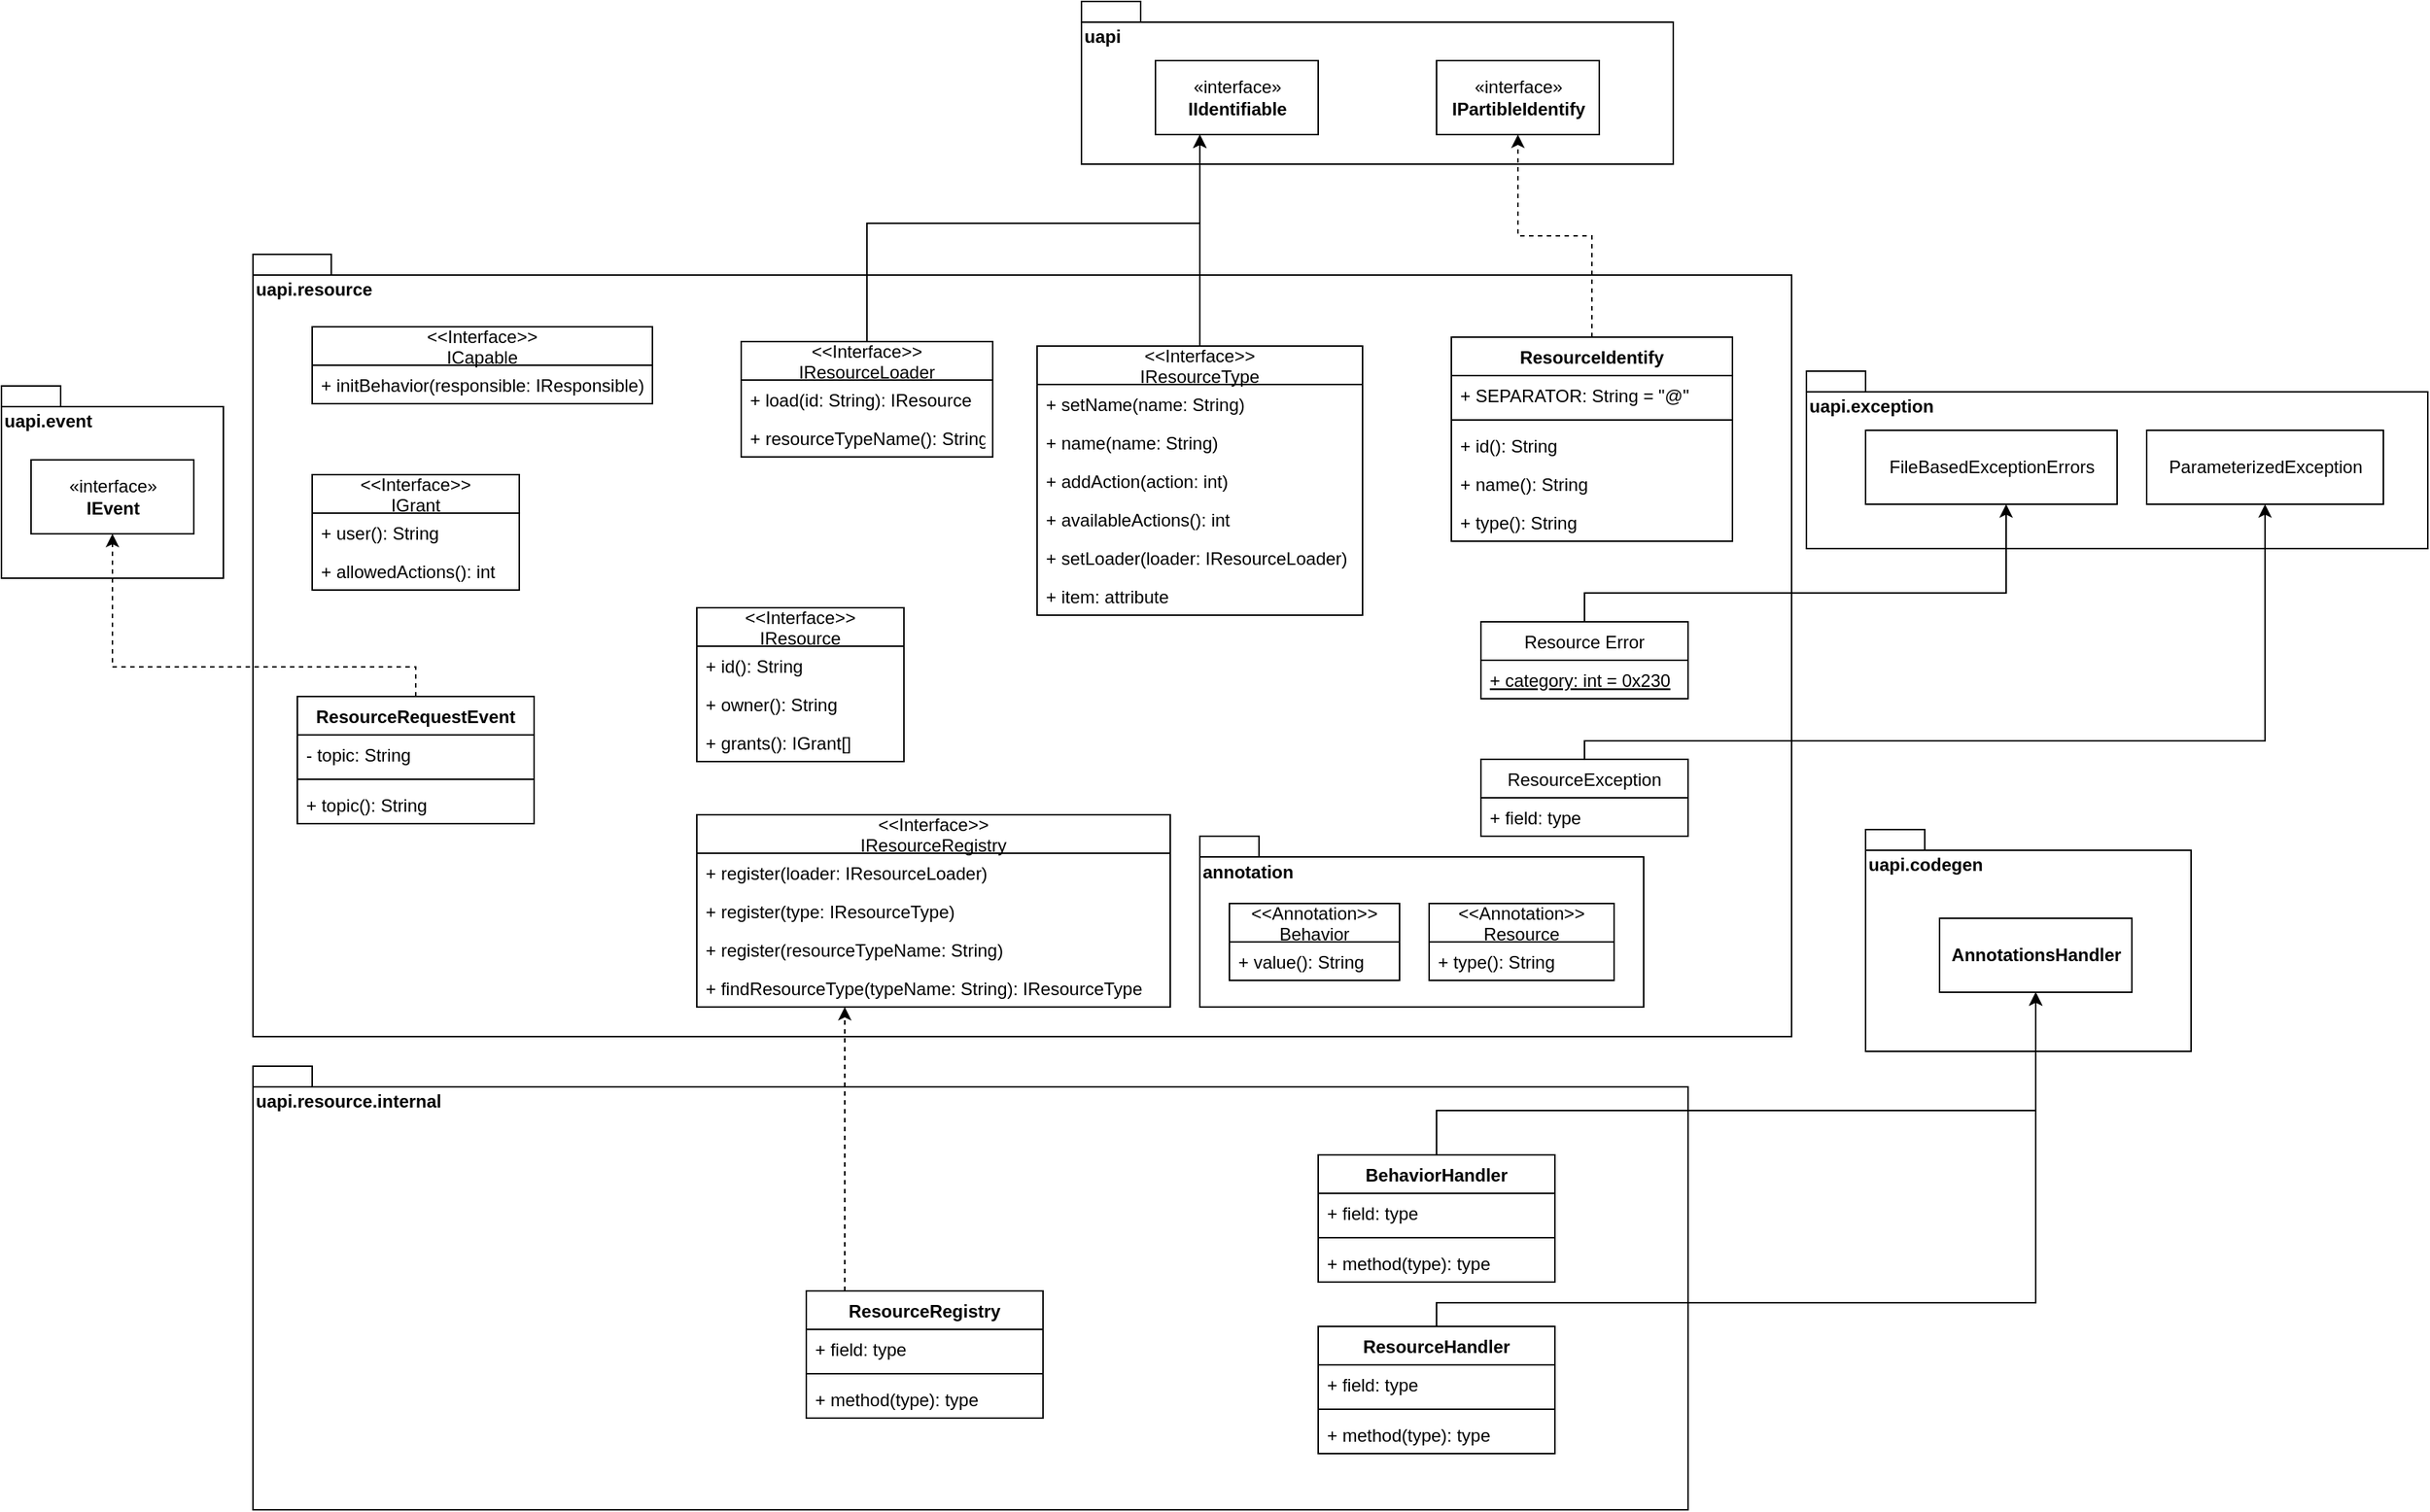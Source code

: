 <mxfile version="13.7.3" type="device"><diagram id="_SSnehXsAASpdiMofaKM" name="第 1 页"><mxGraphModel dx="2379" dy="902" grid="1" gridSize="10" guides="1" tooltips="1" connect="1" arrows="1" fold="1" page="1" pageScale="1" pageWidth="827" pageHeight="1169" math="0" shadow="0"><root><mxCell id="0"/><mxCell id="QVZ50QSreyTNuq49C-rF-18" value="Base APIs" style="" parent="0"/><mxCell id="QVZ50QSreyTNuq49C-rF-19" value="uapi" style="shape=folder;fontStyle=1;spacingTop=10;tabWidth=40;tabHeight=14;tabPosition=left;html=1;align=left;verticalAlign=top;" vertex="1" parent="QVZ50QSreyTNuq49C-rF-18"><mxGeometry x="660" y="50" width="400" height="110" as="geometry"/></mxCell><mxCell id="QVZ50QSreyTNuq49C-rF-20" value="«interface»&lt;br&gt;&lt;b&gt;IIdentifiable&lt;/b&gt;" style="html=1;align=center;" vertex="1" parent="QVZ50QSreyTNuq49C-rF-18"><mxGeometry x="710" y="90" width="110" height="50" as="geometry"/></mxCell><mxCell id="QVZ50QSreyTNuq49C-rF-38" value="uapi.exception" style="shape=folder;fontStyle=1;spacingTop=10;tabWidth=40;tabHeight=14;tabPosition=left;html=1;align=left;verticalAlign=top;" vertex="1" parent="QVZ50QSreyTNuq49C-rF-18"><mxGeometry x="1150" y="300" width="420" height="120" as="geometry"/></mxCell><mxCell id="QVZ50QSreyTNuq49C-rF-43" value="FileBasedExceptionErrors" style="html=1;align=center;fontStyle=0" vertex="1" parent="QVZ50QSreyTNuq49C-rF-18"><mxGeometry x="1190" y="340" width="170" height="50" as="geometry"/></mxCell><mxCell id="QVZ50QSreyTNuq49C-rF-44" value="ParameterizedException" style="html=1;align=center;fontStyle=0" vertex="1" parent="QVZ50QSreyTNuq49C-rF-18"><mxGeometry x="1380" y="340" width="160" height="50" as="geometry"/></mxCell><mxCell id="QVZ50QSreyTNuq49C-rF-58" value="«interface»&lt;br&gt;&lt;b&gt;IPartibleIdentify&lt;/b&gt;" style="html=1;align=center;" vertex="1" parent="QVZ50QSreyTNuq49C-rF-18"><mxGeometry x="900" y="90" width="110" height="50" as="geometry"/></mxCell><mxCell id="QVZ50QSreyTNuq49C-rF-76" value="uapi.event" style="shape=folder;fontStyle=1;spacingTop=10;tabWidth=40;tabHeight=14;tabPosition=left;html=1;align=left;verticalAlign=top;" vertex="1" parent="QVZ50QSreyTNuq49C-rF-18"><mxGeometry x="-70" y="310" width="150" height="130" as="geometry"/></mxCell><mxCell id="QVZ50QSreyTNuq49C-rF-77" value="«interface»&lt;br&gt;&lt;b&gt;IEvent&lt;/b&gt;" style="html=1;align=center;" vertex="1" parent="QVZ50QSreyTNuq49C-rF-18"><mxGeometry x="-50" y="360" width="110" height="50" as="geometry"/></mxCell><mxCell id="QVZ50QSreyTNuq49C-rF-97" value="uapi.codegen" style="shape=folder;fontStyle=1;spacingTop=10;tabWidth=40;tabHeight=14;tabPosition=left;html=1;align=left;verticalAlign=top;" vertex="1" parent="QVZ50QSreyTNuq49C-rF-18"><mxGeometry x="1190" y="610" width="220" height="150" as="geometry"/></mxCell><mxCell id="QVZ50QSreyTNuq49C-rF-103" value="AnnotationsHandler" style="html=1;align=center;fontStyle=1" vertex="1" parent="QVZ50QSreyTNuq49C-rF-18"><mxGeometry x="1240" y="670" width="130" height="50" as="geometry"/></mxCell><mxCell id="1" value="Resource API" style="" parent="0"/><mxCell id="QVZ50QSreyTNuq49C-rF-17" value="uapi.resource" style="shape=folder;fontStyle=1;spacingTop=10;tabWidth=40;tabHeight=14;tabPosition=left;html=1;align=left;verticalAlign=top;" vertex="1" parent="1"><mxGeometry x="100" y="221" width="1040" height="529" as="geometry"/></mxCell><mxCell id="QVZ50QSreyTNuq49C-rF-8" value="&lt;&lt;Interface&gt;&gt;&#10;ICapable" style="swimlane;fontStyle=0;childLayout=stackLayout;horizontal=1;startSize=26;fillColor=none;horizontalStack=0;resizeParent=1;resizeParentMax=0;resizeLast=0;collapsible=1;marginBottom=0;" vertex="1" parent="1"><mxGeometry x="140" y="270" width="230" height="52" as="geometry"/></mxCell><mxCell id="QVZ50QSreyTNuq49C-rF-9" value="+ initBehavior(responsible: IResponsible)&#10;" style="text;strokeColor=none;fillColor=none;align=left;verticalAlign=top;spacingLeft=4;spacingRight=4;overflow=hidden;rotatable=0;points=[[0,0.5],[1,0.5]];portConstraint=eastwest;" vertex="1" parent="QVZ50QSreyTNuq49C-rF-8"><mxGeometry y="26" width="230" height="26" as="geometry"/></mxCell><mxCell id="QVZ50QSreyTNuq49C-rF-10" value="&lt;&lt;Interface&gt;&gt;&#10;IGrant" style="swimlane;fontStyle=0;childLayout=stackLayout;horizontal=1;startSize=26;fillColor=none;horizontalStack=0;resizeParent=1;resizeParentMax=0;resizeLast=0;collapsible=1;marginBottom=0;" vertex="1" parent="1"><mxGeometry x="140" y="370" width="140" height="78" as="geometry"/></mxCell><mxCell id="QVZ50QSreyTNuq49C-rF-11" value="+ user(): String" style="text;strokeColor=none;fillColor=none;align=left;verticalAlign=top;spacingLeft=4;spacingRight=4;overflow=hidden;rotatable=0;points=[[0,0.5],[1,0.5]];portConstraint=eastwest;" vertex="1" parent="QVZ50QSreyTNuq49C-rF-10"><mxGeometry y="26" width="140" height="26" as="geometry"/></mxCell><mxCell id="QVZ50QSreyTNuq49C-rF-12" value="+ allowedActions(): int" style="text;strokeColor=none;fillColor=none;align=left;verticalAlign=top;spacingLeft=4;spacingRight=4;overflow=hidden;rotatable=0;points=[[0,0.5],[1,0.5]];portConstraint=eastwest;" vertex="1" parent="QVZ50QSreyTNuq49C-rF-10"><mxGeometry y="52" width="140" height="26" as="geometry"/></mxCell><mxCell id="QVZ50QSreyTNuq49C-rF-23" style="edgeStyle=orthogonalEdgeStyle;rounded=0;orthogonalLoop=1;jettySize=auto;html=1;" edge="1" parent="1" source="QVZ50QSreyTNuq49C-rF-21" target="QVZ50QSreyTNuq49C-rF-20"><mxGeometry relative="1" as="geometry"><Array as="points"><mxPoint x="515" y="200"/><mxPoint x="740" y="200"/></Array></mxGeometry></mxCell><mxCell id="QVZ50QSreyTNuq49C-rF-21" value="&lt;&lt;Interface&gt;&gt;&#10;IResourceLoader" style="swimlane;fontStyle=0;childLayout=stackLayout;horizontal=1;startSize=26;fillColor=none;horizontalStack=0;resizeParent=1;resizeParentMax=0;resizeLast=0;collapsible=1;marginBottom=0;" vertex="1" parent="1"><mxGeometry x="430" y="280" width="170" height="78" as="geometry"/></mxCell><mxCell id="QVZ50QSreyTNuq49C-rF-22" value="+ load(id: String): IResource" style="text;strokeColor=none;fillColor=none;align=left;verticalAlign=top;spacingLeft=4;spacingRight=4;overflow=hidden;rotatable=0;points=[[0,0.5],[1,0.5]];portConstraint=eastwest;" vertex="1" parent="QVZ50QSreyTNuq49C-rF-21"><mxGeometry y="26" width="170" height="26" as="geometry"/></mxCell><mxCell id="QVZ50QSreyTNuq49C-rF-24" value="+ resourceTypeName(): String" style="text;strokeColor=none;fillColor=none;align=left;verticalAlign=top;spacingLeft=4;spacingRight=4;overflow=hidden;rotatable=0;points=[[0,0.5],[1,0.5]];portConstraint=eastwest;" vertex="1" parent="QVZ50QSreyTNuq49C-rF-21"><mxGeometry y="52" width="170" height="26" as="geometry"/></mxCell><mxCell id="QVZ50QSreyTNuq49C-rF-31" style="edgeStyle=orthogonalEdgeStyle;rounded=0;orthogonalLoop=1;jettySize=auto;html=1;" edge="1" parent="1" source="QVZ50QSreyTNuq49C-rF-25" target="QVZ50QSreyTNuq49C-rF-20"><mxGeometry relative="1" as="geometry"><Array as="points"><mxPoint x="740" y="180"/><mxPoint x="740" y="180"/></Array></mxGeometry></mxCell><mxCell id="QVZ50QSreyTNuq49C-rF-25" value="&lt;&lt;Interface&gt;&gt;&#10;IResourceType" style="swimlane;fontStyle=0;childLayout=stackLayout;horizontal=1;startSize=26;fillColor=none;horizontalStack=0;resizeParent=1;resizeParentMax=0;resizeLast=0;collapsible=1;marginBottom=0;" vertex="1" parent="1"><mxGeometry x="630" y="283" width="220" height="182" as="geometry"/></mxCell><mxCell id="QVZ50QSreyTNuq49C-rF-26" value="+ setName(name: String)" style="text;strokeColor=none;fillColor=none;align=left;verticalAlign=top;spacingLeft=4;spacingRight=4;overflow=hidden;rotatable=0;points=[[0,0.5],[1,0.5]];portConstraint=eastwest;" vertex="1" parent="QVZ50QSreyTNuq49C-rF-25"><mxGeometry y="26" width="220" height="26" as="geometry"/></mxCell><mxCell id="QVZ50QSreyTNuq49C-rF-27" value="+ name(name: String)" style="text;strokeColor=none;fillColor=none;align=left;verticalAlign=top;spacingLeft=4;spacingRight=4;overflow=hidden;rotatable=0;points=[[0,0.5],[1,0.5]];portConstraint=eastwest;" vertex="1" parent="QVZ50QSreyTNuq49C-rF-25"><mxGeometry y="52" width="220" height="26" as="geometry"/></mxCell><mxCell id="QVZ50QSreyTNuq49C-rF-28" value="+ addAction(action: int)" style="text;strokeColor=none;fillColor=none;align=left;verticalAlign=top;spacingLeft=4;spacingRight=4;overflow=hidden;rotatable=0;points=[[0,0.5],[1,0.5]];portConstraint=eastwest;" vertex="1" parent="QVZ50QSreyTNuq49C-rF-25"><mxGeometry y="78" width="220" height="26" as="geometry"/></mxCell><mxCell id="QVZ50QSreyTNuq49C-rF-29" value="+ availableActions(): int" style="text;strokeColor=none;fillColor=none;align=left;verticalAlign=top;spacingLeft=4;spacingRight=4;overflow=hidden;rotatable=0;points=[[0,0.5],[1,0.5]];portConstraint=eastwest;" vertex="1" parent="QVZ50QSreyTNuq49C-rF-25"><mxGeometry y="104" width="220" height="26" as="geometry"/></mxCell><mxCell id="QVZ50QSreyTNuq49C-rF-30" value="+ setLoader(loader: IResourceLoader)" style="text;strokeColor=none;fillColor=none;align=left;verticalAlign=top;spacingLeft=4;spacingRight=4;overflow=hidden;rotatable=0;points=[[0,0.5],[1,0.5]];portConstraint=eastwest;" vertex="1" parent="QVZ50QSreyTNuq49C-rF-25"><mxGeometry y="130" width="220" height="26" as="geometry"/></mxCell><mxCell id="QVZ50QSreyTNuq49C-rF-32" value="+ item: attribute" style="text;strokeColor=none;fillColor=none;align=left;verticalAlign=top;spacingLeft=4;spacingRight=4;overflow=hidden;rotatable=0;points=[[0,0.5],[1,0.5]];portConstraint=eastwest;" vertex="1" parent="QVZ50QSreyTNuq49C-rF-25"><mxGeometry y="156" width="220" height="26" as="geometry"/></mxCell><mxCell id="QVZ50QSreyTNuq49C-rF-49" style="edgeStyle=orthogonalEdgeStyle;rounded=0;orthogonalLoop=1;jettySize=auto;html=1;" edge="1" parent="1" source="QVZ50QSreyTNuq49C-rF-45" target="QVZ50QSreyTNuq49C-rF-43"><mxGeometry relative="1" as="geometry"><Array as="points"><mxPoint x="1000" y="450"/><mxPoint x="1285" y="450"/></Array></mxGeometry></mxCell><mxCell id="QVZ50QSreyTNuq49C-rF-55" style="edgeStyle=orthogonalEdgeStyle;rounded=0;orthogonalLoop=1;jettySize=auto;html=1;" edge="1" parent="1" source="QVZ50QSreyTNuq49C-rF-51" target="QVZ50QSreyTNuq49C-rF-44"><mxGeometry relative="1" as="geometry"><Array as="points"><mxPoint x="1000" y="550"/><mxPoint x="1460" y="550"/></Array></mxGeometry></mxCell><mxCell id="QVZ50QSreyTNuq49C-rF-67" style="edgeStyle=orthogonalEdgeStyle;rounded=0;orthogonalLoop=1;jettySize=auto;html=1;dashed=1;" edge="1" parent="1" source="QVZ50QSreyTNuq49C-rF-63" target="QVZ50QSreyTNuq49C-rF-58"><mxGeometry relative="1" as="geometry"/></mxCell><mxCell id="QVZ50QSreyTNuq49C-rF-63" value="ResourceIdentify" style="swimlane;fontStyle=1;align=center;verticalAlign=top;childLayout=stackLayout;horizontal=1;startSize=26;horizontalStack=0;resizeParent=1;resizeParentMax=0;resizeLast=0;collapsible=1;marginBottom=0;" vertex="1" parent="1"><mxGeometry x="910" y="277" width="190" height="138" as="geometry"/></mxCell><mxCell id="QVZ50QSreyTNuq49C-rF-64" value="+ SEPARATOR: String = &quot;@&quot;" style="text;strokeColor=none;fillColor=none;align=left;verticalAlign=top;spacingLeft=4;spacingRight=4;overflow=hidden;rotatable=0;points=[[0,0.5],[1,0.5]];portConstraint=eastwest;" vertex="1" parent="QVZ50QSreyTNuq49C-rF-63"><mxGeometry y="26" width="190" height="26" as="geometry"/></mxCell><mxCell id="QVZ50QSreyTNuq49C-rF-65" value="" style="line;strokeWidth=1;fillColor=none;align=left;verticalAlign=middle;spacingTop=-1;spacingLeft=3;spacingRight=3;rotatable=0;labelPosition=right;points=[];portConstraint=eastwest;" vertex="1" parent="QVZ50QSreyTNuq49C-rF-63"><mxGeometry y="52" width="190" height="8" as="geometry"/></mxCell><mxCell id="QVZ50QSreyTNuq49C-rF-66" value="+ id(): String" style="text;strokeColor=none;fillColor=none;align=left;verticalAlign=top;spacingLeft=4;spacingRight=4;overflow=hidden;rotatable=0;points=[[0,0.5],[1,0.5]];portConstraint=eastwest;" vertex="1" parent="QVZ50QSreyTNuq49C-rF-63"><mxGeometry y="60" width="190" height="26" as="geometry"/></mxCell><mxCell id="QVZ50QSreyTNuq49C-rF-72" value="+ name(): String" style="text;strokeColor=none;fillColor=none;align=left;verticalAlign=top;spacingLeft=4;spacingRight=4;overflow=hidden;rotatable=0;points=[[0,0.5],[1,0.5]];portConstraint=eastwest;" vertex="1" parent="QVZ50QSreyTNuq49C-rF-63"><mxGeometry y="86" width="190" height="26" as="geometry"/></mxCell><mxCell id="QVZ50QSreyTNuq49C-rF-73" value="+ type(): String" style="text;strokeColor=none;fillColor=none;align=left;verticalAlign=top;spacingLeft=4;spacingRight=4;overflow=hidden;rotatable=0;points=[[0,0.5],[1,0.5]];portConstraint=eastwest;" vertex="1" parent="QVZ50QSreyTNuq49C-rF-63"><mxGeometry y="112" width="190" height="26" as="geometry"/></mxCell><mxCell id="QVZ50QSreyTNuq49C-rF-45" value="Resource Error" style="swimlane;fontStyle=0;childLayout=stackLayout;horizontal=1;startSize=26;fillColor=none;horizontalStack=0;resizeParent=1;resizeParentMax=0;resizeLast=0;collapsible=1;marginBottom=0;align=center;" vertex="1" parent="1"><mxGeometry x="930" y="469.5" width="140" height="52" as="geometry"><mxRectangle x="930" y="303" width="110" height="26" as="alternateBounds"/></mxGeometry></mxCell><mxCell id="QVZ50QSreyTNuq49C-rF-46" value="+ category: int = 0x230" style="text;strokeColor=none;fillColor=none;align=left;verticalAlign=top;spacingLeft=4;spacingRight=4;overflow=hidden;rotatable=0;points=[[0,0.5],[1,0.5]];portConstraint=eastwest;fontStyle=4" vertex="1" parent="QVZ50QSreyTNuq49C-rF-45"><mxGeometry y="26" width="140" height="26" as="geometry"/></mxCell><mxCell id="QVZ50QSreyTNuq49C-rF-51" value="ResourceException" style="swimlane;fontStyle=0;childLayout=stackLayout;horizontal=1;startSize=26;fillColor=none;horizontalStack=0;resizeParent=1;resizeParentMax=0;resizeLast=0;collapsible=1;marginBottom=0;align=center;" vertex="1" parent="1"><mxGeometry x="930" y="562.5" width="140" height="52" as="geometry"/></mxCell><mxCell id="QVZ50QSreyTNuq49C-rF-54" value="+ field: type" style="text;strokeColor=none;fillColor=none;align=left;verticalAlign=top;spacingLeft=4;spacingRight=4;overflow=hidden;rotatable=0;points=[[0,0.5],[1,0.5]];portConstraint=eastwest;" vertex="1" parent="QVZ50QSreyTNuq49C-rF-51"><mxGeometry y="26" width="140" height="26" as="geometry"/></mxCell><mxCell id="QVZ50QSreyTNuq49C-rF-82" style="edgeStyle=orthogonalEdgeStyle;rounded=0;orthogonalLoop=1;jettySize=auto;html=1;dashed=1;" edge="1" parent="1" source="QVZ50QSreyTNuq49C-rF-78" target="QVZ50QSreyTNuq49C-rF-77"><mxGeometry relative="1" as="geometry"><Array as="points"><mxPoint x="210" y="500"/><mxPoint x="5" y="500"/></Array></mxGeometry></mxCell><mxCell id="QVZ50QSreyTNuq49C-rF-90" value="annotation" style="shape=folder;fontStyle=1;spacingTop=10;tabWidth=40;tabHeight=14;tabPosition=left;html=1;align=left;verticalAlign=top;" vertex="1" parent="1"><mxGeometry x="740" y="614.5" width="300" height="115.5" as="geometry"/></mxCell><mxCell id="QVZ50QSreyTNuq49C-rF-91" value="&lt;&lt;Annotation&gt;&gt;&#10;Behavior" style="swimlane;fontStyle=0;childLayout=stackLayout;horizontal=1;startSize=26;fillColor=none;horizontalStack=0;resizeParent=1;resizeParentMax=0;resizeLast=0;collapsible=1;marginBottom=0;align=center;verticalAlign=middle;" vertex="1" parent="1"><mxGeometry x="760" y="660" width="115" height="52" as="geometry"/></mxCell><mxCell id="QVZ50QSreyTNuq49C-rF-92" value="+ value(): String" style="text;strokeColor=none;fillColor=none;align=left;verticalAlign=top;spacingLeft=4;spacingRight=4;overflow=hidden;rotatable=0;points=[[0,0.5],[1,0.5]];portConstraint=eastwest;" vertex="1" parent="QVZ50QSreyTNuq49C-rF-91"><mxGeometry y="26" width="115" height="26" as="geometry"/></mxCell><mxCell id="QVZ50QSreyTNuq49C-rF-95" value="&lt;&lt;Annotation&gt;&gt;&#10;Resource" style="swimlane;fontStyle=0;childLayout=stackLayout;horizontal=1;startSize=26;fillColor=none;horizontalStack=0;resizeParent=1;resizeParentMax=0;resizeLast=0;collapsible=1;marginBottom=0;align=center;verticalAlign=middle;" vertex="1" parent="1"><mxGeometry x="895" y="660" width="125" height="52" as="geometry"/></mxCell><mxCell id="QVZ50QSreyTNuq49C-rF-96" value="+ type(): String" style="text;strokeColor=none;fillColor=none;align=left;verticalAlign=top;spacingLeft=4;spacingRight=4;overflow=hidden;rotatable=0;points=[[0,0.5],[1,0.5]];portConstraint=eastwest;" vertex="1" parent="QVZ50QSreyTNuq49C-rF-95"><mxGeometry y="26" width="125" height="26" as="geometry"/></mxCell><mxCell id="QVZ50QSreyTNuq49C-rF-33" value="&lt;&lt;Interface&gt;&gt;&#10;IResourceRegistry" style="swimlane;fontStyle=0;childLayout=stackLayout;horizontal=1;startSize=26;fillColor=none;horizontalStack=0;resizeParent=1;resizeParentMax=0;resizeLast=0;collapsible=1;marginBottom=0;" vertex="1" parent="1"><mxGeometry x="400" y="600" width="320" height="130" as="geometry"/></mxCell><mxCell id="QVZ50QSreyTNuq49C-rF-34" value="+ register(loader: IResourceLoader)" style="text;strokeColor=none;fillColor=none;align=left;verticalAlign=top;spacingLeft=4;spacingRight=4;overflow=hidden;rotatable=0;points=[[0,0.5],[1,0.5]];portConstraint=eastwest;" vertex="1" parent="QVZ50QSreyTNuq49C-rF-33"><mxGeometry y="26" width="320" height="26" as="geometry"/></mxCell><mxCell id="QVZ50QSreyTNuq49C-rF-35" value="+ register(type: IResourceType)" style="text;strokeColor=none;fillColor=none;align=left;verticalAlign=top;spacingLeft=4;spacingRight=4;overflow=hidden;rotatable=0;points=[[0,0.5],[1,0.5]];portConstraint=eastwest;" vertex="1" parent="QVZ50QSreyTNuq49C-rF-33"><mxGeometry y="52" width="320" height="26" as="geometry"/></mxCell><mxCell id="QVZ50QSreyTNuq49C-rF-36" value="+ register(resourceTypeName: String)" style="text;strokeColor=none;fillColor=none;align=left;verticalAlign=top;spacingLeft=4;spacingRight=4;overflow=hidden;rotatable=0;points=[[0,0.5],[1,0.5]];portConstraint=eastwest;" vertex="1" parent="QVZ50QSreyTNuq49C-rF-33"><mxGeometry y="78" width="320" height="26" as="geometry"/></mxCell><mxCell id="QVZ50QSreyTNuq49C-rF-37" value="+ findResourceType(typeName: String): IResourceType" style="text;strokeColor=none;fillColor=none;align=left;verticalAlign=top;spacingLeft=4;spacingRight=4;overflow=hidden;rotatable=0;points=[[0,0.5],[1,0.5]];portConstraint=eastwest;" vertex="1" parent="QVZ50QSreyTNuq49C-rF-33"><mxGeometry y="104" width="320" height="26" as="geometry"/></mxCell><mxCell id="QVZ50QSreyTNuq49C-rF-78" value="ResourceRequestEvent" style="swimlane;fontStyle=1;align=center;verticalAlign=top;childLayout=stackLayout;horizontal=1;startSize=26;horizontalStack=0;resizeParent=1;resizeParentMax=0;resizeLast=0;collapsible=1;marginBottom=0;" vertex="1" parent="1"><mxGeometry x="130" y="520" width="160" height="86" as="geometry"/></mxCell><mxCell id="QVZ50QSreyTNuq49C-rF-79" value="- topic: String" style="text;strokeColor=none;fillColor=none;align=left;verticalAlign=top;spacingLeft=4;spacingRight=4;overflow=hidden;rotatable=0;points=[[0,0.5],[1,0.5]];portConstraint=eastwest;" vertex="1" parent="QVZ50QSreyTNuq49C-rF-78"><mxGeometry y="26" width="160" height="26" as="geometry"/></mxCell><mxCell id="QVZ50QSreyTNuq49C-rF-80" value="" style="line;strokeWidth=1;fillColor=none;align=left;verticalAlign=middle;spacingTop=-1;spacingLeft=3;spacingRight=3;rotatable=0;labelPosition=right;points=[];portConstraint=eastwest;" vertex="1" parent="QVZ50QSreyTNuq49C-rF-78"><mxGeometry y="52" width="160" height="8" as="geometry"/></mxCell><mxCell id="QVZ50QSreyTNuq49C-rF-81" value="+ topic(): String" style="text;strokeColor=none;fillColor=none;align=left;verticalAlign=top;spacingLeft=4;spacingRight=4;overflow=hidden;rotatable=0;points=[[0,0.5],[1,0.5]];portConstraint=eastwest;" vertex="1" parent="QVZ50QSreyTNuq49C-rF-78"><mxGeometry y="60" width="160" height="26" as="geometry"/></mxCell><mxCell id="QVZ50QSreyTNuq49C-rF-13" value="&lt;&lt;Interface&gt;&gt;&#10;IResource" style="swimlane;fontStyle=0;childLayout=stackLayout;horizontal=1;startSize=26;fillColor=none;horizontalStack=0;resizeParent=1;resizeParentMax=0;resizeLast=0;collapsible=1;marginBottom=0;" vertex="1" parent="1"><mxGeometry x="400" y="460" width="140" height="104" as="geometry"/></mxCell><mxCell id="QVZ50QSreyTNuq49C-rF-14" value="+ id(): String" style="text;strokeColor=none;fillColor=none;align=left;verticalAlign=top;spacingLeft=4;spacingRight=4;overflow=hidden;rotatable=0;points=[[0,0.5],[1,0.5]];portConstraint=eastwest;" vertex="1" parent="QVZ50QSreyTNuq49C-rF-13"><mxGeometry y="26" width="140" height="26" as="geometry"/></mxCell><mxCell id="QVZ50QSreyTNuq49C-rF-15" value="+ owner(): String" style="text;strokeColor=none;fillColor=none;align=left;verticalAlign=top;spacingLeft=4;spacingRight=4;overflow=hidden;rotatable=0;points=[[0,0.5],[1,0.5]];portConstraint=eastwest;" vertex="1" parent="QVZ50QSreyTNuq49C-rF-13"><mxGeometry y="52" width="140" height="26" as="geometry"/></mxCell><mxCell id="QVZ50QSreyTNuq49C-rF-16" value="+ grants(): IGrant[]" style="text;strokeColor=none;fillColor=none;align=left;verticalAlign=top;spacingLeft=4;spacingRight=4;overflow=hidden;rotatable=0;points=[[0,0.5],[1,0.5]];portConstraint=eastwest;" vertex="1" parent="QVZ50QSreyTNuq49C-rF-13"><mxGeometry y="78" width="140" height="26" as="geometry"/></mxCell><mxCell id="QVZ50QSreyTNuq49C-rF-83" value="Resource Impl" parent="0"/><mxCell id="QVZ50QSreyTNuq49C-rF-84" value="uapi.resource.internal" style="shape=folder;fontStyle=1;spacingTop=10;tabWidth=40;tabHeight=14;tabPosition=left;html=1;align=left;verticalAlign=top;" vertex="1" parent="QVZ50QSreyTNuq49C-rF-83"><mxGeometry x="100" y="770" width="970" height="300" as="geometry"/></mxCell><mxCell id="QVZ50QSreyTNuq49C-rF-89" style="edgeStyle=orthogonalEdgeStyle;rounded=0;orthogonalLoop=1;jettySize=auto;html=1;dashed=1;" edge="1" parent="QVZ50QSreyTNuq49C-rF-83" source="QVZ50QSreyTNuq49C-rF-85" target="QVZ50QSreyTNuq49C-rF-33"><mxGeometry relative="1" as="geometry"><Array as="points"><mxPoint x="500" y="870"/><mxPoint x="500" y="870"/></Array></mxGeometry></mxCell><mxCell id="QVZ50QSreyTNuq49C-rF-112" style="edgeStyle=orthogonalEdgeStyle;rounded=0;orthogonalLoop=1;jettySize=auto;html=1;entryX=0.5;entryY=1;entryDx=0;entryDy=0;" edge="1" parent="QVZ50QSreyTNuq49C-rF-83" source="QVZ50QSreyTNuq49C-rF-104" target="QVZ50QSreyTNuq49C-rF-103"><mxGeometry relative="1" as="geometry"><Array as="points"><mxPoint x="900" y="800"/><mxPoint x="1305" y="800"/></Array></mxGeometry></mxCell><mxCell id="QVZ50QSreyTNuq49C-rF-104" value="BehaviorHandler" style="swimlane;fontStyle=1;align=center;verticalAlign=top;childLayout=stackLayout;horizontal=1;startSize=26;horizontalStack=0;resizeParent=1;resizeParentMax=0;resizeLast=0;collapsible=1;marginBottom=0;" vertex="1" parent="QVZ50QSreyTNuq49C-rF-83"><mxGeometry x="820" y="830" width="160" height="86" as="geometry"/></mxCell><mxCell id="QVZ50QSreyTNuq49C-rF-105" value="+ field: type" style="text;strokeColor=none;fillColor=none;align=left;verticalAlign=top;spacingLeft=4;spacingRight=4;overflow=hidden;rotatable=0;points=[[0,0.5],[1,0.5]];portConstraint=eastwest;" vertex="1" parent="QVZ50QSreyTNuq49C-rF-104"><mxGeometry y="26" width="160" height="26" as="geometry"/></mxCell><mxCell id="QVZ50QSreyTNuq49C-rF-106" value="" style="line;strokeWidth=1;fillColor=none;align=left;verticalAlign=middle;spacingTop=-1;spacingLeft=3;spacingRight=3;rotatable=0;labelPosition=right;points=[];portConstraint=eastwest;" vertex="1" parent="QVZ50QSreyTNuq49C-rF-104"><mxGeometry y="52" width="160" height="8" as="geometry"/></mxCell><mxCell id="QVZ50QSreyTNuq49C-rF-107" value="+ method(type): type" style="text;strokeColor=none;fillColor=none;align=left;verticalAlign=top;spacingLeft=4;spacingRight=4;overflow=hidden;rotatable=0;points=[[0,0.5],[1,0.5]];portConstraint=eastwest;" vertex="1" parent="QVZ50QSreyTNuq49C-rF-104"><mxGeometry y="60" width="160" height="26" as="geometry"/></mxCell><mxCell id="QVZ50QSreyTNuq49C-rF-113" style="edgeStyle=orthogonalEdgeStyle;rounded=0;orthogonalLoop=1;jettySize=auto;html=1;" edge="1" parent="QVZ50QSreyTNuq49C-rF-83" source="QVZ50QSreyTNuq49C-rF-108" target="QVZ50QSreyTNuq49C-rF-103"><mxGeometry relative="1" as="geometry"><Array as="points"><mxPoint x="900" y="930"/><mxPoint x="1305" y="930"/></Array></mxGeometry></mxCell><mxCell id="QVZ50QSreyTNuq49C-rF-108" value="ResourceHandler" style="swimlane;fontStyle=1;align=center;verticalAlign=top;childLayout=stackLayout;horizontal=1;startSize=26;horizontalStack=0;resizeParent=1;resizeParentMax=0;resizeLast=0;collapsible=1;marginBottom=0;" vertex="1" parent="QVZ50QSreyTNuq49C-rF-83"><mxGeometry x="820" y="946" width="160" height="86" as="geometry"/></mxCell><mxCell id="QVZ50QSreyTNuq49C-rF-109" value="+ field: type" style="text;strokeColor=none;fillColor=none;align=left;verticalAlign=top;spacingLeft=4;spacingRight=4;overflow=hidden;rotatable=0;points=[[0,0.5],[1,0.5]];portConstraint=eastwest;" vertex="1" parent="QVZ50QSreyTNuq49C-rF-108"><mxGeometry y="26" width="160" height="26" as="geometry"/></mxCell><mxCell id="QVZ50QSreyTNuq49C-rF-110" value="" style="line;strokeWidth=1;fillColor=none;align=left;verticalAlign=middle;spacingTop=-1;spacingLeft=3;spacingRight=3;rotatable=0;labelPosition=right;points=[];portConstraint=eastwest;" vertex="1" parent="QVZ50QSreyTNuq49C-rF-108"><mxGeometry y="52" width="160" height="8" as="geometry"/></mxCell><mxCell id="QVZ50QSreyTNuq49C-rF-111" value="+ method(type): type" style="text;strokeColor=none;fillColor=none;align=left;verticalAlign=top;spacingLeft=4;spacingRight=4;overflow=hidden;rotatable=0;points=[[0,0.5],[1,0.5]];portConstraint=eastwest;" vertex="1" parent="QVZ50QSreyTNuq49C-rF-108"><mxGeometry y="60" width="160" height="26" as="geometry"/></mxCell><mxCell id="QVZ50QSreyTNuq49C-rF-85" value="ResourceRegistry" style="swimlane;fontStyle=1;align=center;verticalAlign=top;childLayout=stackLayout;horizontal=1;startSize=26;horizontalStack=0;resizeParent=1;resizeParentMax=0;resizeLast=0;collapsible=1;marginBottom=0;" vertex="1" parent="QVZ50QSreyTNuq49C-rF-83"><mxGeometry x="474" y="922" width="160" height="86" as="geometry"/></mxCell><mxCell id="QVZ50QSreyTNuq49C-rF-86" value="+ field: type" style="text;strokeColor=none;fillColor=none;align=left;verticalAlign=top;spacingLeft=4;spacingRight=4;overflow=hidden;rotatable=0;points=[[0,0.5],[1,0.5]];portConstraint=eastwest;" vertex="1" parent="QVZ50QSreyTNuq49C-rF-85"><mxGeometry y="26" width="160" height="26" as="geometry"/></mxCell><mxCell id="QVZ50QSreyTNuq49C-rF-87" value="" style="line;strokeWidth=1;fillColor=none;align=left;verticalAlign=middle;spacingTop=-1;spacingLeft=3;spacingRight=3;rotatable=0;labelPosition=right;points=[];portConstraint=eastwest;" vertex="1" parent="QVZ50QSreyTNuq49C-rF-85"><mxGeometry y="52" width="160" height="8" as="geometry"/></mxCell><mxCell id="QVZ50QSreyTNuq49C-rF-88" value="+ method(type): type" style="text;strokeColor=none;fillColor=none;align=left;verticalAlign=top;spacingLeft=4;spacingRight=4;overflow=hidden;rotatable=0;points=[[0,0.5],[1,0.5]];portConstraint=eastwest;" vertex="1" parent="QVZ50QSreyTNuq49C-rF-85"><mxGeometry y="60" width="160" height="26" as="geometry"/></mxCell></root></mxGraphModel></diagram></mxfile>